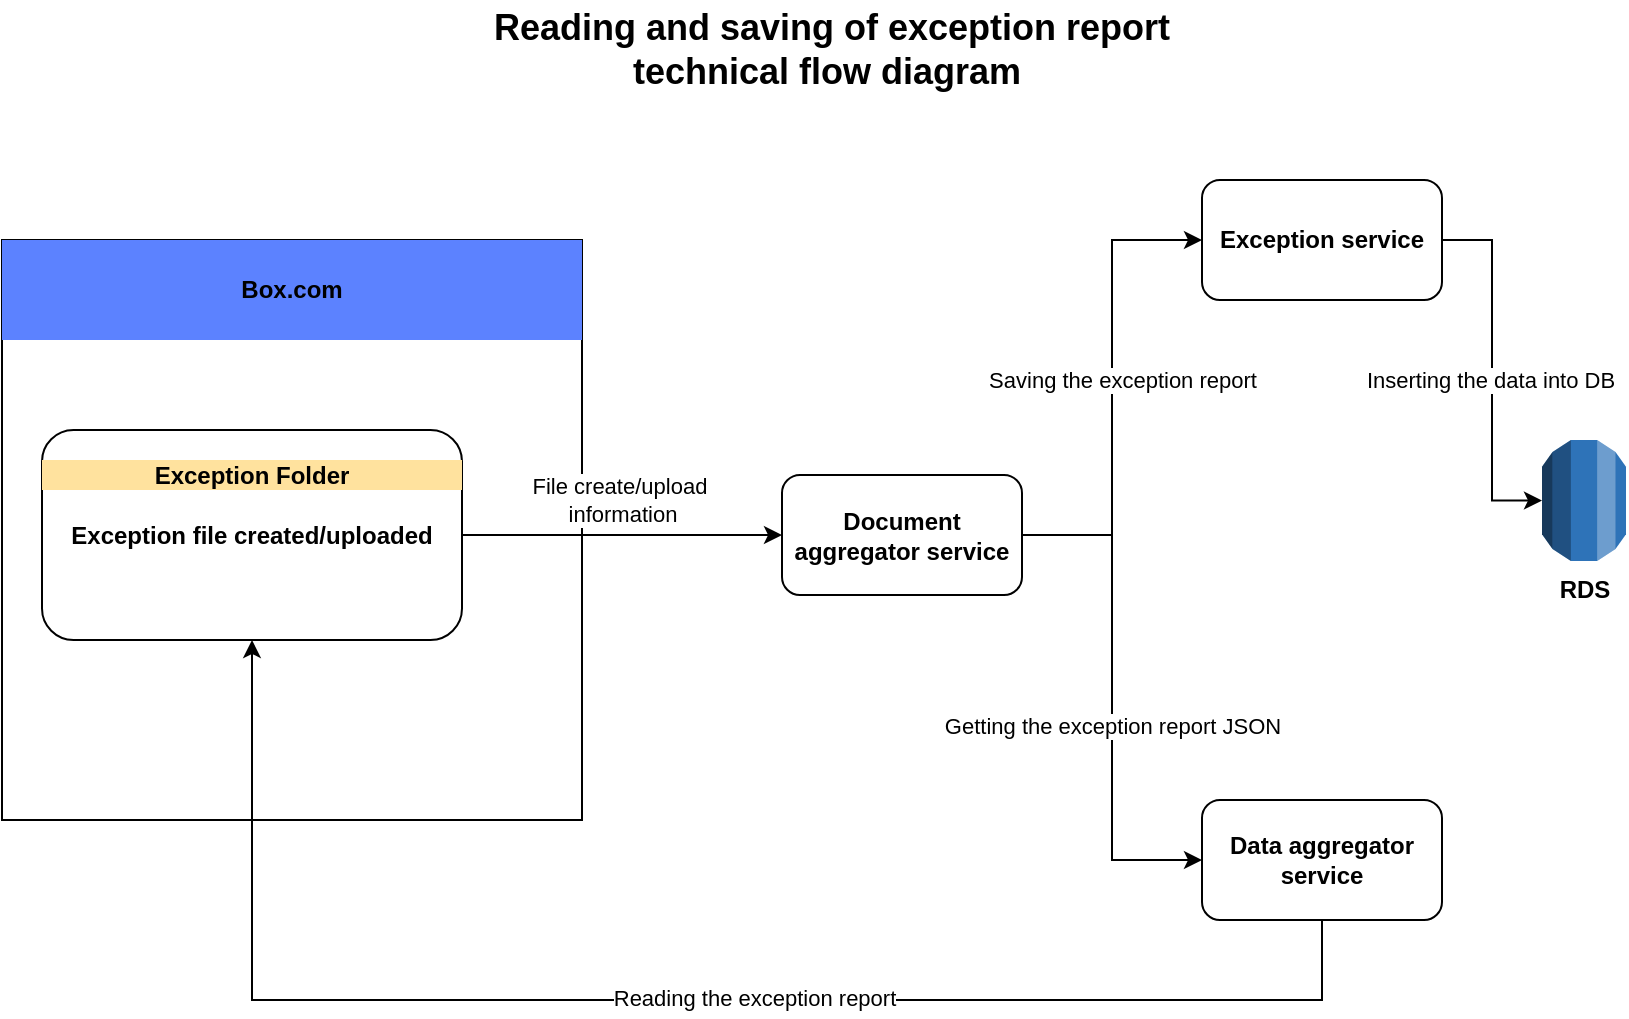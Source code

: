 <mxfile version="13.5.1" type="github">
  <diagram id="C5RBs43oDa-KdzZeNtuy" name="Page-1">
    <mxGraphModel dx="1108" dy="492" grid="1" gridSize="10" guides="1" tooltips="1" connect="1" arrows="1" fold="1" page="1" pageScale="1" pageWidth="827" pageHeight="1169" math="0" shadow="0">
      <root>
        <mxCell id="WIyWlLk6GJQsqaUBKTNV-0" />
        <mxCell id="WIyWlLk6GJQsqaUBKTNV-1" parent="WIyWlLk6GJQsqaUBKTNV-0" />
        <mxCell id="Luh2VQDBe7dsWh5IxZox-4" value="&lt;br&gt;&lt;br&gt;&lt;br&gt;&lt;br&gt;&lt;br&gt;" style="whiteSpace=wrap;html=1;aspect=fixed;" parent="WIyWlLk6GJQsqaUBKTNV-1" vertex="1">
          <mxGeometry x="10" y="130" width="290" height="290" as="geometry" />
        </mxCell>
        <mxCell id="Luh2VQDBe7dsWh5IxZox-1" value="&lt;b&gt;Exception file created/uploaded&lt;/b&gt;" style="rounded=1;whiteSpace=wrap;html=1;" parent="WIyWlLk6GJQsqaUBKTNV-1" vertex="1">
          <mxGeometry x="30" y="225" width="210" height="105" as="geometry" />
        </mxCell>
        <mxCell id="Luh2VQDBe7dsWh5IxZox-8" style="edgeStyle=orthogonalEdgeStyle;rounded=0;orthogonalLoop=1;jettySize=auto;html=1;entryX=0;entryY=0.5;entryDx=0;entryDy=0;" parent="WIyWlLk6GJQsqaUBKTNV-1" source="Luh2VQDBe7dsWh5IxZox-2" target="Luh2VQDBe7dsWh5IxZox-6" edge="1">
          <mxGeometry relative="1" as="geometry" />
        </mxCell>
        <mxCell id="Luh2VQDBe7dsWh5IxZox-23" value="Saving the exception report" style="edgeLabel;html=1;align=center;verticalAlign=middle;resizable=0;points=[];" parent="Luh2VQDBe7dsWh5IxZox-8" vertex="1" connectable="0">
          <mxGeometry x="0.198" y="-1" relative="1" as="geometry">
            <mxPoint x="4" y="19.5" as="offset" />
          </mxGeometry>
        </mxCell>
        <mxCell id="Luh2VQDBe7dsWh5IxZox-9" style="edgeStyle=orthogonalEdgeStyle;rounded=0;orthogonalLoop=1;jettySize=auto;html=1;entryX=0;entryY=0.5;entryDx=0;entryDy=0;" parent="WIyWlLk6GJQsqaUBKTNV-1" source="Luh2VQDBe7dsWh5IxZox-2" target="Luh2VQDBe7dsWh5IxZox-7" edge="1">
          <mxGeometry relative="1" as="geometry" />
        </mxCell>
        <mxCell id="Luh2VQDBe7dsWh5IxZox-22" value="Getting the exception report JSON" style="edgeLabel;html=1;align=center;verticalAlign=middle;resizable=0;points=[];" parent="Luh2VQDBe7dsWh5IxZox-9" vertex="1" connectable="0">
          <mxGeometry x="0.108" relative="1" as="geometry">
            <mxPoint as="offset" />
          </mxGeometry>
        </mxCell>
        <mxCell id="Luh2VQDBe7dsWh5IxZox-2" value="Document aggregator service" style="rounded=1;whiteSpace=wrap;html=1;fontStyle=1" parent="WIyWlLk6GJQsqaUBKTNV-1" vertex="1">
          <mxGeometry x="400" y="247.5" width="120" height="60" as="geometry" />
        </mxCell>
        <mxCell id="Luh2VQDBe7dsWh5IxZox-19" style="edgeStyle=orthogonalEdgeStyle;rounded=0;orthogonalLoop=1;jettySize=auto;html=1;entryX=0;entryY=0.5;entryDx=0;entryDy=0;entryPerimeter=0;" parent="WIyWlLk6GJQsqaUBKTNV-1" source="Luh2VQDBe7dsWh5IxZox-6" target="Luh2VQDBe7dsWh5IxZox-10" edge="1">
          <mxGeometry relative="1" as="geometry" />
        </mxCell>
        <mxCell id="Luh2VQDBe7dsWh5IxZox-26" value="Inserting the data into DB" style="edgeLabel;html=1;align=center;verticalAlign=middle;resizable=0;points=[];" parent="Luh2VQDBe7dsWh5IxZox-19" vertex="1" connectable="0">
          <mxGeometry x="-0.224" y="-1" relative="1" as="geometry">
            <mxPoint y="25" as="offset" />
          </mxGeometry>
        </mxCell>
        <mxCell id="Luh2VQDBe7dsWh5IxZox-6" value="Exception service" style="rounded=1;whiteSpace=wrap;html=1;fontStyle=1" parent="WIyWlLk6GJQsqaUBKTNV-1" vertex="1">
          <mxGeometry x="610" y="100" width="120" height="60" as="geometry" />
        </mxCell>
        <mxCell id="Luh2VQDBe7dsWh5IxZox-20" style="edgeStyle=orthogonalEdgeStyle;rounded=0;orthogonalLoop=1;jettySize=auto;html=1;entryX=0.5;entryY=1;entryDx=0;entryDy=0;exitX=0.5;exitY=1;exitDx=0;exitDy=0;" parent="WIyWlLk6GJQsqaUBKTNV-1" source="Luh2VQDBe7dsWh5IxZox-7" target="Luh2VQDBe7dsWh5IxZox-1" edge="1">
          <mxGeometry relative="1" as="geometry">
            <Array as="points">
              <mxPoint x="670" y="510" />
              <mxPoint x="135" y="510" />
            </Array>
          </mxGeometry>
        </mxCell>
        <mxCell id="Luh2VQDBe7dsWh5IxZox-21" value="Reading the exception report" style="edgeLabel;html=1;align=center;verticalAlign=middle;resizable=0;points=[];" parent="Luh2VQDBe7dsWh5IxZox-20" vertex="1" connectable="0">
          <mxGeometry x="-0.142" y="-1" relative="1" as="geometry">
            <mxPoint as="offset" />
          </mxGeometry>
        </mxCell>
        <mxCell id="Luh2VQDBe7dsWh5IxZox-7" value="Data aggregator service" style="rounded=1;whiteSpace=wrap;html=1;fontStyle=1" parent="WIyWlLk6GJQsqaUBKTNV-1" vertex="1">
          <mxGeometry x="610" y="410" width="120" height="60" as="geometry" />
        </mxCell>
        <mxCell id="Luh2VQDBe7dsWh5IxZox-10" value="RDS" style="outlineConnect=0;dashed=0;verticalLabelPosition=bottom;verticalAlign=top;align=center;html=1;shape=mxgraph.aws3.rds;fillColor=#2E73B8;gradientColor=none;fontStyle=1" parent="WIyWlLk6GJQsqaUBKTNV-1" vertex="1">
          <mxGeometry x="780" y="230" width="42" height="60.5" as="geometry" />
        </mxCell>
        <mxCell id="Luh2VQDBe7dsWh5IxZox-15" value="" style="shape=image;html=1;verticalAlign=top;verticalLabelPosition=bottom;labelBackgroundColor=#ffffff;imageAspect=0;aspect=fixed;image=https://cdn4.iconfinder.com/data/icons/web-essential-4/64/42-web_essential-128.png" parent="WIyWlLk6GJQsqaUBKTNV-1" vertex="1">
          <mxGeometry x="210" y="309.5" width="20" height="20" as="geometry" />
        </mxCell>
        <mxCell id="Luh2VQDBe7dsWh5IxZox-16" value="Exception Folder" style="text;html=1;strokeColor=none;fillColor=#FFE29E;align=center;verticalAlign=middle;whiteSpace=wrap;rounded=0;fontStyle=1" parent="WIyWlLk6GJQsqaUBKTNV-1" vertex="1">
          <mxGeometry x="30" y="240" width="210" height="15" as="geometry" />
        </mxCell>
        <mxCell id="Luh2VQDBe7dsWh5IxZox-17" value="Box.com" style="text;html=1;strokeColor=none;fillColor=#5C82FF;align=center;verticalAlign=middle;whiteSpace=wrap;rounded=0;fontStyle=1" parent="WIyWlLk6GJQsqaUBKTNV-1" vertex="1">
          <mxGeometry x="10" y="130" width="290" height="50" as="geometry" />
        </mxCell>
        <mxCell id="Luh2VQDBe7dsWh5IxZox-18" value="" style="endArrow=classic;html=1;exitX=1;exitY=0.5;exitDx=0;exitDy=0;entryX=0;entryY=0.5;entryDx=0;entryDy=0;" parent="WIyWlLk6GJQsqaUBKTNV-1" source="Luh2VQDBe7dsWh5IxZox-1" target="Luh2VQDBe7dsWh5IxZox-2" edge="1">
          <mxGeometry width="50" height="50" relative="1" as="geometry">
            <mxPoint x="390" y="290" as="sourcePoint" />
            <mxPoint x="440" y="240" as="targetPoint" />
          </mxGeometry>
        </mxCell>
        <mxCell id="Luh2VQDBe7dsWh5IxZox-24" value="File create/upload&amp;nbsp;&lt;br&gt;information" style="edgeLabel;html=1;align=center;verticalAlign=middle;resizable=0;points=[];" parent="Luh2VQDBe7dsWh5IxZox-18" vertex="1" connectable="0">
          <mxGeometry x="-0.388" y="-1" relative="1" as="geometry">
            <mxPoint x="31" y="-18.5" as="offset" />
          </mxGeometry>
        </mxCell>
        <mxCell id="Luh2VQDBe7dsWh5IxZox-25" value="&lt;font style=&quot;font-size: 18px&quot;&gt;Reading and saving of exception report technical flow diagram&amp;nbsp;&lt;/font&gt;" style="text;html=1;strokeColor=none;fillColor=none;align=center;verticalAlign=middle;whiteSpace=wrap;rounded=0;fontStyle=1" parent="WIyWlLk6GJQsqaUBKTNV-1" vertex="1">
          <mxGeometry x="240" y="10" width="370" height="50" as="geometry" />
        </mxCell>
      </root>
    </mxGraphModel>
  </diagram>
</mxfile>
